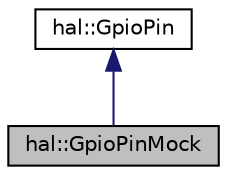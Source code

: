 digraph "hal::GpioPinMock"
{
 // INTERACTIVE_SVG=YES
  edge [fontname="Helvetica",fontsize="10",labelfontname="Helvetica",labelfontsize="10"];
  node [fontname="Helvetica",fontsize="10",shape=record];
  Node0 [label="hal::GpioPinMock",height=0.2,width=0.4,color="black", fillcolor="grey75", style="filled", fontcolor="black"];
  Node1 -> Node0 [dir="back",color="midnightblue",fontsize="10",style="solid",fontname="Helvetica"];
  Node1 [label="hal::GpioPin",height=0.2,width=0.4,color="black", fillcolor="white", style="filled",URL="$d7/d8c/classhal_1_1_gpio_pin.html"];
}

